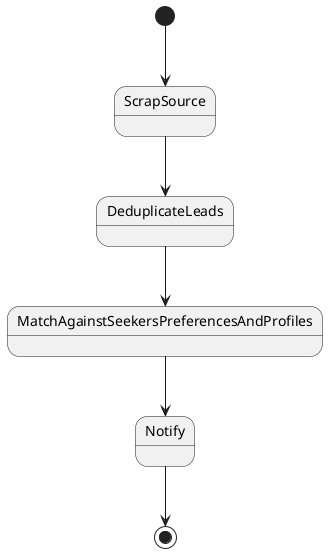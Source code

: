 @startuml
[*] --> ScrapSource
ScrapSource --> DeduplicateLeads
DeduplicateLeads --> MatchAgainstSeekersPreferencesAndProfiles
MatchAgainstSeekersPreferencesAndProfiles --> Notify
Notify --> [*]
@enduml
